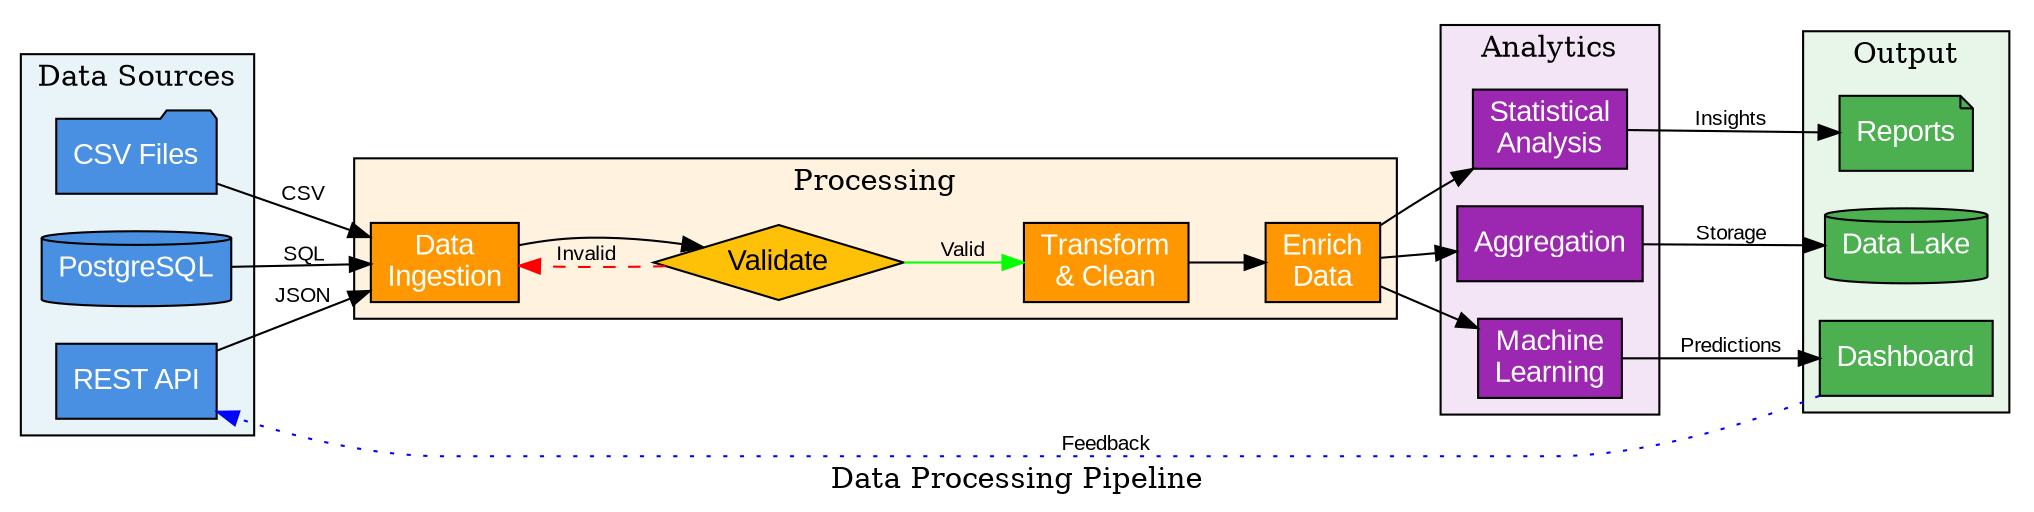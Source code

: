 digraph DataFlow {
    // Data processing pipeline
    rankdir=LR;
    label="Data Processing Pipeline";
    bgcolor=white;
    
    // Node styles
    node [fontname="Arial"];
    edge [fontname="Arial", fontsize=10];
    
    // Data sources
    subgraph cluster_sources {
        label="Data Sources";
        style=filled;
        fillcolor="#e8f4f8";
        
        API [shape=box, style=filled, fillcolor="#4a90e2", fontcolor=white, label="REST API"];
        Database [shape=cylinder, style=filled, fillcolor="#4a90e2", fontcolor=white, label="PostgreSQL"];
        Files [shape=folder, style=filled, fillcolor="#4a90e2", fontcolor=white, label="CSV Files"];
    }
    
    // Processing stages
    subgraph cluster_processing {
        label="Processing";
        style=filled;
        fillcolor="#fff3e0";
        
        Ingestion [shape=box, style=filled, fillcolor="#ff9800", fontcolor=white, label="Data\nIngestion"];
        Validation [shape=diamond, style=filled, fillcolor="#ffc107", label="Validate"];
        Transform [shape=box, style=filled, fillcolor="#ff9800", fontcolor=white, label="Transform\n& Clean"];
        Enrich [shape=box, style=filled, fillcolor="#ff9800", fontcolor=white, label="Enrich\nData"];
    }
    
    // Analytics
    subgraph cluster_analytics {
        label="Analytics";
        style=filled;
        fillcolor="#f3e5f5";
        
        ML [shape=box, style=filled, fillcolor="#9c27b0", fontcolor=white, label="Machine\nLearning"];
        Stats [shape=box, style=filled, fillcolor="#9c27b0", fontcolor=white, label="Statistical\nAnalysis"];
        Aggregate [shape=box, style=filled, fillcolor="#9c27b0", fontcolor=white, label="Aggregation"];
    }
    
    // Output
    subgraph cluster_output {
        label="Output";
        style=filled;
        fillcolor="#e8f5e9";
        
        Dashboard [shape=box, style=filled, fillcolor="#4caf50", fontcolor=white, label="Dashboard"];
        Reports [shape=note, style=filled, fillcolor="#4caf50", fontcolor=white, label="Reports"];
        DataLake [shape=cylinder, style=filled, fillcolor="#4caf50", fontcolor=white, label="Data Lake"];
    }
    
    // Data flow connections
    API -> Ingestion [label="JSON"];
    Database -> Ingestion [label="SQL"];
    Files -> Ingestion [label="CSV"];
    
    Ingestion -> Validation;
    Validation -> Transform [label="Valid", color=green];
    Validation -> Ingestion [label="Invalid", color=red, style=dashed];
    
    Transform -> Enrich;
    Enrich -> ML;
    Enrich -> Stats;
    Enrich -> Aggregate;
    
    ML -> Dashboard [label="Predictions"];
    Stats -> Reports [label="Insights"];
    Aggregate -> DataLake [label="Storage"];
    
    // Feedback loop
    Dashboard -> API [label="Feedback", style=dotted, color=blue];
}